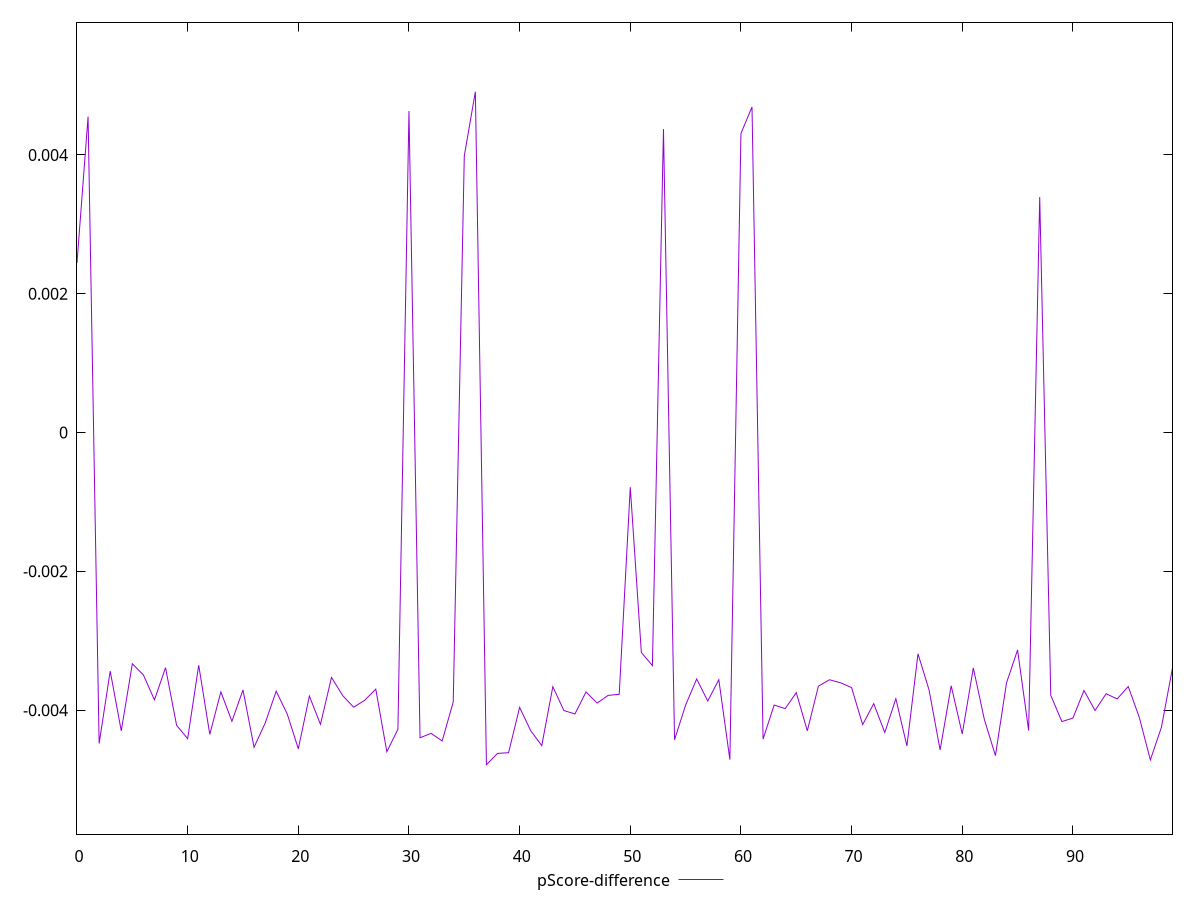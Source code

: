 reset

$pScoreDifference <<EOF
0 0.0024444146747975015
1 0.004552068791302988
2 -0.004480027204234238
3 -0.0034374012163750356
4 -0.004298391570807469
5 -0.0033313977887053925
6 -0.003492424816488593
7 -0.0038519644532887254
8 -0.003387954065729226
9 -0.004217779155516577
10 -0.004410808727171256
11 -0.0033522942972883385
12 -0.004349340168408933
13 -0.003736698503394642
14 -0.004160311876286293
15 -0.0037084681657785223
16 -0.0045346947735815935
17 -0.004188030120921726
18 -0.0037267786679836545
19 -0.0040558248312280165
20 -0.004557035040315016
21 -0.003796968258788058
22 -0.004204781014787162
23 -0.0035278975829678982
24 -0.0037879892059855536
25 -0.003957218091495962
26 -0.0038577537089705682
27 -0.0036969597184530745
28 -0.004598716755558785
29 -0.004275330627266816
30 0.004633151262506852
31 -0.004396998145211661
32 -0.004334601441945196
33 -0.004444040507552649
34 -0.003881510090921081
35 0.003988121308570403
36 0.004911344247819915
37 -0.004786309675814171
38 -0.004623510473752868
39 -0.004613075470310424
40 -0.003959759744974201
41 -0.0042956003452387925
42 -0.004511037336748958
43 -0.0036618156319724315
44 -0.004005617920447957
45 -0.004054716574880546
46 -0.0037373953430324125
47 -0.003898094043277789
48 -0.003787109727137805
49 -0.0037716548595578825
50 -0.0007876076318427128
51 -0.0031692219138388378
52 -0.0033573718881718673
53 0.004372320495283466
54 -0.004427304130350196
55 -0.00392698974032335
56 -0.0035506820893855817
57 -0.0038682793613342703
58 -0.0035609359338654167
59 -0.004713450158321808
60 0.004309418630537132
61 0.004690832878749607
62 -0.004416694916624664
63 -0.003925997015903349
64 -0.0039781305772438325
65 -0.003746899077689214
66 -0.004297813969911579
67 -0.003654267119157173
68 -0.0035620298113614446
69 -0.003605304310920654
70 -0.0036755688923635343
71 -0.004208762805886224
72 -0.0039060004070542442
73 -0.004322700763522258
74 -0.00383516644749593
75 -0.0045163201912976625
76 -0.003188135597914199
77 -0.0037089013152240558
78 -0.0045733132062233395
79 -0.003648698697334085
80 -0.00434313004821707
81 -0.0033920955640616146
82 -0.004135533787271495
83 -0.004655221566393641
84 -0.0036068325253040268
85 -0.003133402483150971
86 -0.004292810410854608
87 0.0033932591506179444
88 -0.003785439120801981
89 -0.004164075351243746
90 -0.004114872665618385
91 -0.0037164439316536013
92 -0.00400506867724415
93 -0.0037632440277916013
94 -0.0038381844307948665
95 -0.0036593268174047733
96 -0.0041047095235978714
97 -0.00471694580220805
98 -0.004245674206236449
99 -0.0033913644461862624
EOF

set key outside below
set xrange [0:99]
set yrange [-0.005786309675814171:0.005911344247819915]
set trange [-0.005786309675814171:0.005911344247819915]
set terminal svg size 640, 500 enhanced background rgb 'white'
set output "reports/report_00033_2021-03-01T14-23-16.841Z/mainthread-work-breakdown/samples/astro-inner-cached/pScore-difference/values.svg"

plot $pScoreDifference title "pScore-difference" with line

reset
